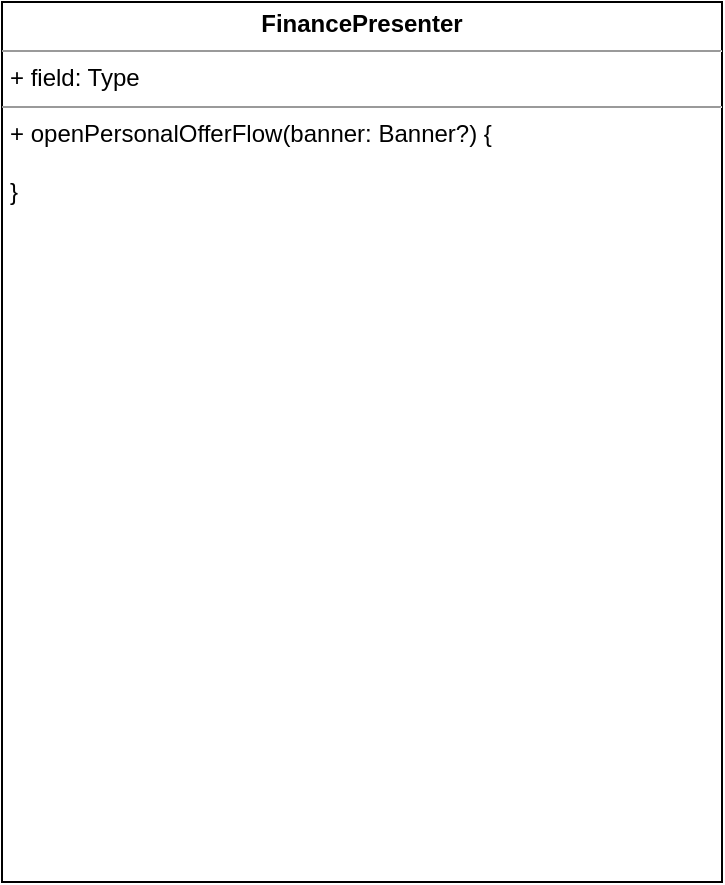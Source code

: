 <mxfile version="20.1.1" type="github">
  <diagram id="388evJ7L-WMi9SXEFM6U" name="Page-1">
    <mxGraphModel dx="701" dy="444" grid="1" gridSize="10" guides="1" tooltips="1" connect="1" arrows="1" fold="1" page="1" pageScale="1" pageWidth="827" pageHeight="1169" math="0" shadow="0">
      <root>
        <mxCell id="0" />
        <mxCell id="1" parent="0" />
        <mxCell id="SASC6l92C_m0x09RPi69-1" value="&lt;p style=&quot;margin:0px;margin-top:4px;text-align:center;&quot;&gt;&lt;b&gt;FinancePresenter&lt;/b&gt;&lt;/p&gt;&lt;hr size=&quot;1&quot;&gt;&lt;p style=&quot;margin:0px;margin-left:4px;&quot;&gt;+ field: Type&lt;/p&gt;&lt;hr size=&quot;1&quot;&gt;&lt;p style=&quot;margin:0px;margin-left:4px;&quot;&gt;+ openPersonalOfferFlow(banner: Banner?) {&lt;/p&gt;&lt;p style=&quot;margin:0px;margin-left:4px;&quot;&gt;&lt;br&gt;&lt;/p&gt;&lt;p style=&quot;margin:0px;margin-left:4px;&quot;&gt;}&lt;br&gt;&lt;/p&gt;" style="verticalAlign=top;align=left;overflow=fill;fontSize=12;fontFamily=Helvetica;html=1;" vertex="1" parent="1">
          <mxGeometry x="120" y="120" width="360" height="440" as="geometry" />
        </mxCell>
      </root>
    </mxGraphModel>
  </diagram>
</mxfile>
